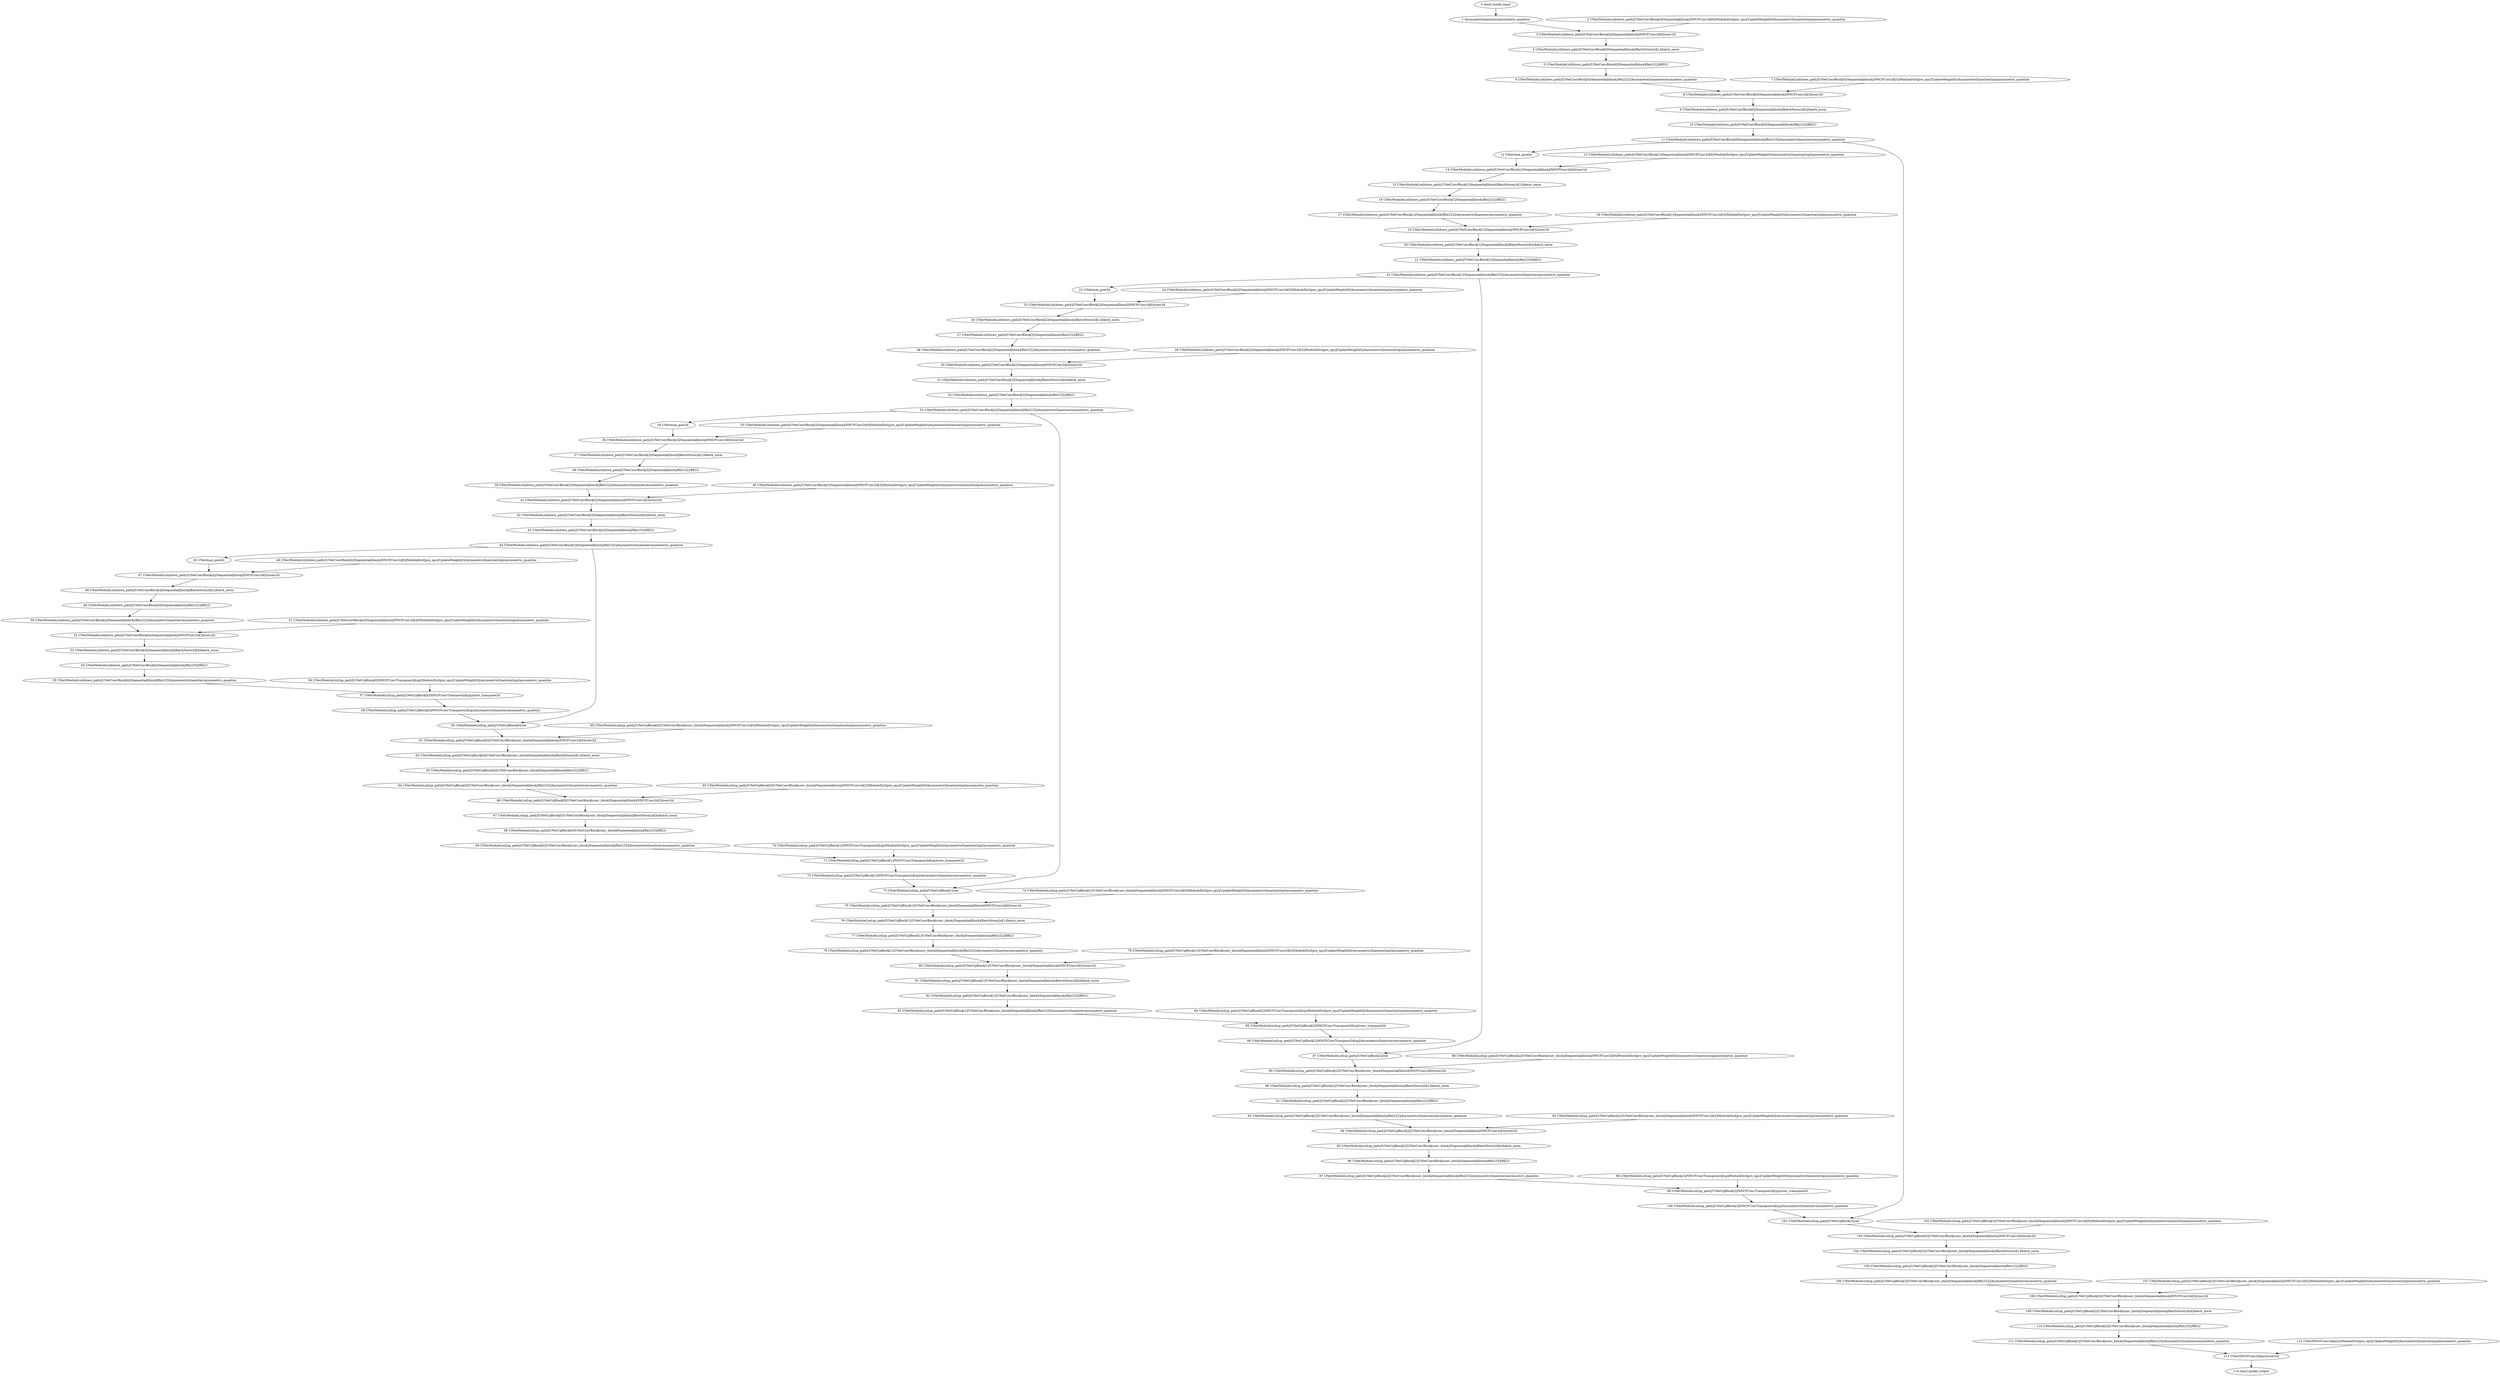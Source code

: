 strict digraph  {
"0 /nncf_model_input" [id=0, scope="", type=nncf_model_input];
"1 AsymmetricQuantizer/asymmetric_quantize" [id=1, scope=AsymmetricQuantizer, type=asymmetric_quantize];
"2 UNet/ModuleList[down_path]/UNetConvBlock[0]/Sequential[block]/NNCFConv2d[0]/ModuleDict[pre_ops]/UpdateWeight[0]/AsymmetricQuantizer[op]/asymmetric_quantize" [id=2, scope="UNet/ModuleList[down_path]/UNetConvBlock[0]/Sequential[block]/NNCFConv2d[0]/ModuleDict[pre_ops]/UpdateWeight[0]/AsymmetricQuantizer[op]", type=asymmetric_quantize];
"3 UNet/ModuleList[down_path]/UNetConvBlock[0]/Sequential[block]/NNCFConv2d[0]/conv2d" [id=3, scope="UNet/ModuleList[down_path]/UNetConvBlock[0]/Sequential[block]/NNCFConv2d[0]", type=conv2d];
"4 UNet/ModuleList[down_path]/UNetConvBlock[0]/Sequential[block]/BatchNorm2d[1]/batch_norm" [id=4, scope="UNet/ModuleList[down_path]/UNetConvBlock[0]/Sequential[block]/BatchNorm2d[1]", type=batch_norm];
"5 UNet/ModuleList[down_path]/UNetConvBlock[0]/Sequential[block]/ReLU[2]/RELU" [id=5, scope="UNet/ModuleList[down_path]/UNetConvBlock[0]/Sequential[block]/ReLU[2]", type=RELU];
"6 UNet/ModuleList[down_path]/UNetConvBlock[0]/Sequential[block]/ReLU[2]/AsymmetricQuantizer/asymmetric_quantize" [id=6, scope="UNet/ModuleList[down_path]/UNetConvBlock[0]/Sequential[block]/ReLU[2]/AsymmetricQuantizer", type=asymmetric_quantize];
"7 UNet/ModuleList[down_path]/UNetConvBlock[0]/Sequential[block]/NNCFConv2d[3]/ModuleDict[pre_ops]/UpdateWeight[0]/AsymmetricQuantizer[op]/asymmetric_quantize" [id=7, scope="UNet/ModuleList[down_path]/UNetConvBlock[0]/Sequential[block]/NNCFConv2d[3]/ModuleDict[pre_ops]/UpdateWeight[0]/AsymmetricQuantizer[op]", type=asymmetric_quantize];
"8 UNet/ModuleList[down_path]/UNetConvBlock[0]/Sequential[block]/NNCFConv2d[3]/conv2d" [id=8, scope="UNet/ModuleList[down_path]/UNetConvBlock[0]/Sequential[block]/NNCFConv2d[3]", type=conv2d];
"9 UNet/ModuleList[down_path]/UNetConvBlock[0]/Sequential[block]/BatchNorm2d[4]/batch_norm" [id=9, scope="UNet/ModuleList[down_path]/UNetConvBlock[0]/Sequential[block]/BatchNorm2d[4]", type=batch_norm];
"10 UNet/ModuleList[down_path]/UNetConvBlock[0]/Sequential[block]/ReLU[5]/RELU" [id=10, scope="UNet/ModuleList[down_path]/UNetConvBlock[0]/Sequential[block]/ReLU[5]", type=RELU];
"11 UNet/ModuleList[down_path]/UNetConvBlock[0]/Sequential[block]/ReLU[5]/AsymmetricQuantizer/asymmetric_quantize" [id=11, scope="UNet/ModuleList[down_path]/UNetConvBlock[0]/Sequential[block]/ReLU[5]/AsymmetricQuantizer", type=asymmetric_quantize];
"12 UNet/max_pool2d" [id=12, scope=UNet, type=max_pool2d];
"13 UNet/ModuleList[down_path]/UNetConvBlock[1]/Sequential[block]/NNCFConv2d[0]/ModuleDict[pre_ops]/UpdateWeight[0]/AsymmetricQuantizer[op]/asymmetric_quantize" [id=13, scope="UNet/ModuleList[down_path]/UNetConvBlock[1]/Sequential[block]/NNCFConv2d[0]/ModuleDict[pre_ops]/UpdateWeight[0]/AsymmetricQuantizer[op]", type=asymmetric_quantize];
"14 UNet/ModuleList[down_path]/UNetConvBlock[1]/Sequential[block]/NNCFConv2d[0]/conv2d" [id=14, scope="UNet/ModuleList[down_path]/UNetConvBlock[1]/Sequential[block]/NNCFConv2d[0]", type=conv2d];
"15 UNet/ModuleList[down_path]/UNetConvBlock[1]/Sequential[block]/BatchNorm2d[1]/batch_norm" [id=15, scope="UNet/ModuleList[down_path]/UNetConvBlock[1]/Sequential[block]/BatchNorm2d[1]", type=batch_norm];
"16 UNet/ModuleList[down_path]/UNetConvBlock[1]/Sequential[block]/ReLU[2]/RELU" [id=16, scope="UNet/ModuleList[down_path]/UNetConvBlock[1]/Sequential[block]/ReLU[2]", type=RELU];
"17 UNet/ModuleList[down_path]/UNetConvBlock[1]/Sequential[block]/ReLU[2]/AsymmetricQuantizer/asymmetric_quantize" [id=17, scope="UNet/ModuleList[down_path]/UNetConvBlock[1]/Sequential[block]/ReLU[2]/AsymmetricQuantizer", type=asymmetric_quantize];
"18 UNet/ModuleList[down_path]/UNetConvBlock[1]/Sequential[block]/NNCFConv2d[3]/ModuleDict[pre_ops]/UpdateWeight[0]/AsymmetricQuantizer[op]/asymmetric_quantize" [id=18, scope="UNet/ModuleList[down_path]/UNetConvBlock[1]/Sequential[block]/NNCFConv2d[3]/ModuleDict[pre_ops]/UpdateWeight[0]/AsymmetricQuantizer[op]", type=asymmetric_quantize];
"19 UNet/ModuleList[down_path]/UNetConvBlock[1]/Sequential[block]/NNCFConv2d[3]/conv2d" [id=19, scope="UNet/ModuleList[down_path]/UNetConvBlock[1]/Sequential[block]/NNCFConv2d[3]", type=conv2d];
"20 UNet/ModuleList[down_path]/UNetConvBlock[1]/Sequential[block]/BatchNorm2d[4]/batch_norm" [id=20, scope="UNet/ModuleList[down_path]/UNetConvBlock[1]/Sequential[block]/BatchNorm2d[4]", type=batch_norm];
"21 UNet/ModuleList[down_path]/UNetConvBlock[1]/Sequential[block]/ReLU[5]/RELU" [id=21, scope="UNet/ModuleList[down_path]/UNetConvBlock[1]/Sequential[block]/ReLU[5]", type=RELU];
"22 UNet/ModuleList[down_path]/UNetConvBlock[1]/Sequential[block]/ReLU[5]/AsymmetricQuantizer/asymmetric_quantize" [id=22, scope="UNet/ModuleList[down_path]/UNetConvBlock[1]/Sequential[block]/ReLU[5]/AsymmetricQuantizer", type=asymmetric_quantize];
"23 UNet/max_pool2d" [id=23, scope=UNet, type=max_pool2d];
"24 UNet/ModuleList[down_path]/UNetConvBlock[2]/Sequential[block]/NNCFConv2d[0]/ModuleDict[pre_ops]/UpdateWeight[0]/AsymmetricQuantizer[op]/asymmetric_quantize" [id=24, scope="UNet/ModuleList[down_path]/UNetConvBlock[2]/Sequential[block]/NNCFConv2d[0]/ModuleDict[pre_ops]/UpdateWeight[0]/AsymmetricQuantizer[op]", type=asymmetric_quantize];
"25 UNet/ModuleList[down_path]/UNetConvBlock[2]/Sequential[block]/NNCFConv2d[0]/conv2d" [id=25, scope="UNet/ModuleList[down_path]/UNetConvBlock[2]/Sequential[block]/NNCFConv2d[0]", type=conv2d];
"26 UNet/ModuleList[down_path]/UNetConvBlock[2]/Sequential[block]/BatchNorm2d[1]/batch_norm" [id=26, scope="UNet/ModuleList[down_path]/UNetConvBlock[2]/Sequential[block]/BatchNorm2d[1]", type=batch_norm];
"27 UNet/ModuleList[down_path]/UNetConvBlock[2]/Sequential[block]/ReLU[2]/RELU" [id=27, scope="UNet/ModuleList[down_path]/UNetConvBlock[2]/Sequential[block]/ReLU[2]", type=RELU];
"28 UNet/ModuleList[down_path]/UNetConvBlock[2]/Sequential[block]/ReLU[2]/AsymmetricQuantizer/asymmetric_quantize" [id=28, scope="UNet/ModuleList[down_path]/UNetConvBlock[2]/Sequential[block]/ReLU[2]/AsymmetricQuantizer", type=asymmetric_quantize];
"29 UNet/ModuleList[down_path]/UNetConvBlock[2]/Sequential[block]/NNCFConv2d[3]/ModuleDict[pre_ops]/UpdateWeight[0]/AsymmetricQuantizer[op]/asymmetric_quantize" [id=29, scope="UNet/ModuleList[down_path]/UNetConvBlock[2]/Sequential[block]/NNCFConv2d[3]/ModuleDict[pre_ops]/UpdateWeight[0]/AsymmetricQuantizer[op]", type=asymmetric_quantize];
"30 UNet/ModuleList[down_path]/UNetConvBlock[2]/Sequential[block]/NNCFConv2d[3]/conv2d" [id=30, scope="UNet/ModuleList[down_path]/UNetConvBlock[2]/Sequential[block]/NNCFConv2d[3]", type=conv2d];
"31 UNet/ModuleList[down_path]/UNetConvBlock[2]/Sequential[block]/BatchNorm2d[4]/batch_norm" [id=31, scope="UNet/ModuleList[down_path]/UNetConvBlock[2]/Sequential[block]/BatchNorm2d[4]", type=batch_norm];
"32 UNet/ModuleList[down_path]/UNetConvBlock[2]/Sequential[block]/ReLU[5]/RELU" [id=32, scope="UNet/ModuleList[down_path]/UNetConvBlock[2]/Sequential[block]/ReLU[5]", type=RELU];
"33 UNet/ModuleList[down_path]/UNetConvBlock[2]/Sequential[block]/ReLU[5]/AsymmetricQuantizer/asymmetric_quantize" [id=33, scope="UNet/ModuleList[down_path]/UNetConvBlock[2]/Sequential[block]/ReLU[5]/AsymmetricQuantizer", type=asymmetric_quantize];
"34 UNet/max_pool2d" [id=34, scope=UNet, type=max_pool2d];
"35 UNet/ModuleList[down_path]/UNetConvBlock[3]/Sequential[block]/NNCFConv2d[0]/ModuleDict[pre_ops]/UpdateWeight[0]/AsymmetricQuantizer[op]/asymmetric_quantize" [id=35, scope="UNet/ModuleList[down_path]/UNetConvBlock[3]/Sequential[block]/NNCFConv2d[0]/ModuleDict[pre_ops]/UpdateWeight[0]/AsymmetricQuantizer[op]", type=asymmetric_quantize];
"36 UNet/ModuleList[down_path]/UNetConvBlock[3]/Sequential[block]/NNCFConv2d[0]/conv2d" [id=36, scope="UNet/ModuleList[down_path]/UNetConvBlock[3]/Sequential[block]/NNCFConv2d[0]", type=conv2d];
"37 UNet/ModuleList[down_path]/UNetConvBlock[3]/Sequential[block]/BatchNorm2d[1]/batch_norm" [id=37, scope="UNet/ModuleList[down_path]/UNetConvBlock[3]/Sequential[block]/BatchNorm2d[1]", type=batch_norm];
"38 UNet/ModuleList[down_path]/UNetConvBlock[3]/Sequential[block]/ReLU[2]/RELU" [id=38, scope="UNet/ModuleList[down_path]/UNetConvBlock[3]/Sequential[block]/ReLU[2]", type=RELU];
"39 UNet/ModuleList[down_path]/UNetConvBlock[3]/Sequential[block]/ReLU[2]/AsymmetricQuantizer/asymmetric_quantize" [id=39, scope="UNet/ModuleList[down_path]/UNetConvBlock[3]/Sequential[block]/ReLU[2]/AsymmetricQuantizer", type=asymmetric_quantize];
"40 UNet/ModuleList[down_path]/UNetConvBlock[3]/Sequential[block]/NNCFConv2d[3]/ModuleDict[pre_ops]/UpdateWeight[0]/AsymmetricQuantizer[op]/asymmetric_quantize" [id=40, scope="UNet/ModuleList[down_path]/UNetConvBlock[3]/Sequential[block]/NNCFConv2d[3]/ModuleDict[pre_ops]/UpdateWeight[0]/AsymmetricQuantizer[op]", type=asymmetric_quantize];
"41 UNet/ModuleList[down_path]/UNetConvBlock[3]/Sequential[block]/NNCFConv2d[3]/conv2d" [id=41, scope="UNet/ModuleList[down_path]/UNetConvBlock[3]/Sequential[block]/NNCFConv2d[3]", type=conv2d];
"42 UNet/ModuleList[down_path]/UNetConvBlock[3]/Sequential[block]/BatchNorm2d[4]/batch_norm" [id=42, scope="UNet/ModuleList[down_path]/UNetConvBlock[3]/Sequential[block]/BatchNorm2d[4]", type=batch_norm];
"43 UNet/ModuleList[down_path]/UNetConvBlock[3]/Sequential[block]/ReLU[5]/RELU" [id=43, scope="UNet/ModuleList[down_path]/UNetConvBlock[3]/Sequential[block]/ReLU[5]", type=RELU];
"44 UNet/ModuleList[down_path]/UNetConvBlock[3]/Sequential[block]/ReLU[5]/AsymmetricQuantizer/asymmetric_quantize" [id=44, scope="UNet/ModuleList[down_path]/UNetConvBlock[3]/Sequential[block]/ReLU[5]/AsymmetricQuantizer", type=asymmetric_quantize];
"45 UNet/max_pool2d" [id=45, scope=UNet, type=max_pool2d];
"46 UNet/ModuleList[down_path]/UNetConvBlock[4]/Sequential[block]/NNCFConv2d[0]/ModuleDict[pre_ops]/UpdateWeight[0]/AsymmetricQuantizer[op]/asymmetric_quantize" [id=46, scope="UNet/ModuleList[down_path]/UNetConvBlock[4]/Sequential[block]/NNCFConv2d[0]/ModuleDict[pre_ops]/UpdateWeight[0]/AsymmetricQuantizer[op]", type=asymmetric_quantize];
"47 UNet/ModuleList[down_path]/UNetConvBlock[4]/Sequential[block]/NNCFConv2d[0]/conv2d" [id=47, scope="UNet/ModuleList[down_path]/UNetConvBlock[4]/Sequential[block]/NNCFConv2d[0]", type=conv2d];
"48 UNet/ModuleList[down_path]/UNetConvBlock[4]/Sequential[block]/BatchNorm2d[1]/batch_norm" [id=48, scope="UNet/ModuleList[down_path]/UNetConvBlock[4]/Sequential[block]/BatchNorm2d[1]", type=batch_norm];
"49 UNet/ModuleList[down_path]/UNetConvBlock[4]/Sequential[block]/ReLU[2]/RELU" [id=49, scope="UNet/ModuleList[down_path]/UNetConvBlock[4]/Sequential[block]/ReLU[2]", type=RELU];
"50 UNet/ModuleList[down_path]/UNetConvBlock[4]/Sequential[block]/ReLU[2]/AsymmetricQuantizer/asymmetric_quantize" [id=50, scope="UNet/ModuleList[down_path]/UNetConvBlock[4]/Sequential[block]/ReLU[2]/AsymmetricQuantizer", type=asymmetric_quantize];
"51 UNet/ModuleList[down_path]/UNetConvBlock[4]/Sequential[block]/NNCFConv2d[3]/ModuleDict[pre_ops]/UpdateWeight[0]/AsymmetricQuantizer[op]/asymmetric_quantize" [id=51, scope="UNet/ModuleList[down_path]/UNetConvBlock[4]/Sequential[block]/NNCFConv2d[3]/ModuleDict[pre_ops]/UpdateWeight[0]/AsymmetricQuantizer[op]", type=asymmetric_quantize];
"52 UNet/ModuleList[down_path]/UNetConvBlock[4]/Sequential[block]/NNCFConv2d[3]/conv2d" [id=52, scope="UNet/ModuleList[down_path]/UNetConvBlock[4]/Sequential[block]/NNCFConv2d[3]", type=conv2d];
"53 UNet/ModuleList[down_path]/UNetConvBlock[4]/Sequential[block]/BatchNorm2d[4]/batch_norm" [id=53, scope="UNet/ModuleList[down_path]/UNetConvBlock[4]/Sequential[block]/BatchNorm2d[4]", type=batch_norm];
"54 UNet/ModuleList[down_path]/UNetConvBlock[4]/Sequential[block]/ReLU[5]/RELU" [id=54, scope="UNet/ModuleList[down_path]/UNetConvBlock[4]/Sequential[block]/ReLU[5]", type=RELU];
"55 UNet/ModuleList[down_path]/UNetConvBlock[4]/Sequential[block]/ReLU[5]/AsymmetricQuantizer/asymmetric_quantize" [id=55, scope="UNet/ModuleList[down_path]/UNetConvBlock[4]/Sequential[block]/ReLU[5]/AsymmetricQuantizer", type=asymmetric_quantize];
"56 UNet/ModuleList[up_path]/UNetUpBlock[0]/NNCFConvTranspose2d[up]/ModuleDict[pre_ops]/UpdateWeight[0]/AsymmetricQuantizer[op]/asymmetric_quantize" [id=56, scope="UNet/ModuleList[up_path]/UNetUpBlock[0]/NNCFConvTranspose2d[up]/ModuleDict[pre_ops]/UpdateWeight[0]/AsymmetricQuantizer[op]", type=asymmetric_quantize];
"57 UNet/ModuleList[up_path]/UNetUpBlock[0]/NNCFConvTranspose2d[up]/conv_transpose2d" [id=57, scope="UNet/ModuleList[up_path]/UNetUpBlock[0]/NNCFConvTranspose2d[up]", type=conv_transpose2d];
"58 UNet/ModuleList[up_path]/UNetUpBlock[0]/NNCFConvTranspose2d[up]/AsymmetricQuantizer/asymmetric_quantize" [id=58, scope="UNet/ModuleList[up_path]/UNetUpBlock[0]/NNCFConvTranspose2d[up]/AsymmetricQuantizer", type=asymmetric_quantize];
"59 UNet/ModuleList[up_path]/UNetUpBlock[0]/cat" [id=59, scope="UNet/ModuleList[up_path]/UNetUpBlock[0]", type=cat];
"60 UNet/ModuleList[up_path]/UNetUpBlock[0]/UNetConvBlock[conv_block]/Sequential[block]/NNCFConv2d[0]/ModuleDict[pre_ops]/UpdateWeight[0]/AsymmetricQuantizer[op]/asymmetric_quantize" [id=60, scope="UNet/ModuleList[up_path]/UNetUpBlock[0]/UNetConvBlock[conv_block]/Sequential[block]/NNCFConv2d[0]/ModuleDict[pre_ops]/UpdateWeight[0]/AsymmetricQuantizer[op]", type=asymmetric_quantize];
"61 UNet/ModuleList[up_path]/UNetUpBlock[0]/UNetConvBlock[conv_block]/Sequential[block]/NNCFConv2d[0]/conv2d" [id=61, scope="UNet/ModuleList[up_path]/UNetUpBlock[0]/UNetConvBlock[conv_block]/Sequential[block]/NNCFConv2d[0]", type=conv2d];
"62 UNet/ModuleList[up_path]/UNetUpBlock[0]/UNetConvBlock[conv_block]/Sequential[block]/BatchNorm2d[1]/batch_norm" [id=62, scope="UNet/ModuleList[up_path]/UNetUpBlock[0]/UNetConvBlock[conv_block]/Sequential[block]/BatchNorm2d[1]", type=batch_norm];
"63 UNet/ModuleList[up_path]/UNetUpBlock[0]/UNetConvBlock[conv_block]/Sequential[block]/ReLU[2]/RELU" [id=63, scope="UNet/ModuleList[up_path]/UNetUpBlock[0]/UNetConvBlock[conv_block]/Sequential[block]/ReLU[2]", type=RELU];
"64 UNet/ModuleList[up_path]/UNetUpBlock[0]/UNetConvBlock[conv_block]/Sequential[block]/ReLU[2]/AsymmetricQuantizer/asymmetric_quantize" [id=64, scope="UNet/ModuleList[up_path]/UNetUpBlock[0]/UNetConvBlock[conv_block]/Sequential[block]/ReLU[2]/AsymmetricQuantizer", type=asymmetric_quantize];
"65 UNet/ModuleList[up_path]/UNetUpBlock[0]/UNetConvBlock[conv_block]/Sequential[block]/NNCFConv2d[3]/ModuleDict[pre_ops]/UpdateWeight[0]/AsymmetricQuantizer[op]/asymmetric_quantize" [id=65, scope="UNet/ModuleList[up_path]/UNetUpBlock[0]/UNetConvBlock[conv_block]/Sequential[block]/NNCFConv2d[3]/ModuleDict[pre_ops]/UpdateWeight[0]/AsymmetricQuantizer[op]", type=asymmetric_quantize];
"66 UNet/ModuleList[up_path]/UNetUpBlock[0]/UNetConvBlock[conv_block]/Sequential[block]/NNCFConv2d[3]/conv2d" [id=66, scope="UNet/ModuleList[up_path]/UNetUpBlock[0]/UNetConvBlock[conv_block]/Sequential[block]/NNCFConv2d[3]", type=conv2d];
"67 UNet/ModuleList[up_path]/UNetUpBlock[0]/UNetConvBlock[conv_block]/Sequential[block]/BatchNorm2d[4]/batch_norm" [id=67, scope="UNet/ModuleList[up_path]/UNetUpBlock[0]/UNetConvBlock[conv_block]/Sequential[block]/BatchNorm2d[4]", type=batch_norm];
"68 UNet/ModuleList[up_path]/UNetUpBlock[0]/UNetConvBlock[conv_block]/Sequential[block]/ReLU[5]/RELU" [id=68, scope="UNet/ModuleList[up_path]/UNetUpBlock[0]/UNetConvBlock[conv_block]/Sequential[block]/ReLU[5]", type=RELU];
"69 UNet/ModuleList[up_path]/UNetUpBlock[0]/UNetConvBlock[conv_block]/Sequential[block]/ReLU[5]/AsymmetricQuantizer/asymmetric_quantize" [id=69, scope="UNet/ModuleList[up_path]/UNetUpBlock[0]/UNetConvBlock[conv_block]/Sequential[block]/ReLU[5]/AsymmetricQuantizer", type=asymmetric_quantize];
"70 UNet/ModuleList[up_path]/UNetUpBlock[1]/NNCFConvTranspose2d[up]/ModuleDict[pre_ops]/UpdateWeight[0]/AsymmetricQuantizer[op]/asymmetric_quantize" [id=70, scope="UNet/ModuleList[up_path]/UNetUpBlock[1]/NNCFConvTranspose2d[up]/ModuleDict[pre_ops]/UpdateWeight[0]/AsymmetricQuantizer[op]", type=asymmetric_quantize];
"71 UNet/ModuleList[up_path]/UNetUpBlock[1]/NNCFConvTranspose2d[up]/conv_transpose2d" [id=71, scope="UNet/ModuleList[up_path]/UNetUpBlock[1]/NNCFConvTranspose2d[up]", type=conv_transpose2d];
"72 UNet/ModuleList[up_path]/UNetUpBlock[1]/NNCFConvTranspose2d[up]/AsymmetricQuantizer/asymmetric_quantize" [id=72, scope="UNet/ModuleList[up_path]/UNetUpBlock[1]/NNCFConvTranspose2d[up]/AsymmetricQuantizer", type=asymmetric_quantize];
"73 UNet/ModuleList[up_path]/UNetUpBlock[1]/cat" [id=73, scope="UNet/ModuleList[up_path]/UNetUpBlock[1]", type=cat];
"74 UNet/ModuleList[up_path]/UNetUpBlock[1]/UNetConvBlock[conv_block]/Sequential[block]/NNCFConv2d[0]/ModuleDict[pre_ops]/UpdateWeight[0]/AsymmetricQuantizer[op]/asymmetric_quantize" [id=74, scope="UNet/ModuleList[up_path]/UNetUpBlock[1]/UNetConvBlock[conv_block]/Sequential[block]/NNCFConv2d[0]/ModuleDict[pre_ops]/UpdateWeight[0]/AsymmetricQuantizer[op]", type=asymmetric_quantize];
"75 UNet/ModuleList[up_path]/UNetUpBlock[1]/UNetConvBlock[conv_block]/Sequential[block]/NNCFConv2d[0]/conv2d" [id=75, scope="UNet/ModuleList[up_path]/UNetUpBlock[1]/UNetConvBlock[conv_block]/Sequential[block]/NNCFConv2d[0]", type=conv2d];
"76 UNet/ModuleList[up_path]/UNetUpBlock[1]/UNetConvBlock[conv_block]/Sequential[block]/BatchNorm2d[1]/batch_norm" [id=76, scope="UNet/ModuleList[up_path]/UNetUpBlock[1]/UNetConvBlock[conv_block]/Sequential[block]/BatchNorm2d[1]", type=batch_norm];
"77 UNet/ModuleList[up_path]/UNetUpBlock[1]/UNetConvBlock[conv_block]/Sequential[block]/ReLU[2]/RELU" [id=77, scope="UNet/ModuleList[up_path]/UNetUpBlock[1]/UNetConvBlock[conv_block]/Sequential[block]/ReLU[2]", type=RELU];
"78 UNet/ModuleList[up_path]/UNetUpBlock[1]/UNetConvBlock[conv_block]/Sequential[block]/ReLU[2]/AsymmetricQuantizer/asymmetric_quantize" [id=78, scope="UNet/ModuleList[up_path]/UNetUpBlock[1]/UNetConvBlock[conv_block]/Sequential[block]/ReLU[2]/AsymmetricQuantizer", type=asymmetric_quantize];
"79 UNet/ModuleList[up_path]/UNetUpBlock[1]/UNetConvBlock[conv_block]/Sequential[block]/NNCFConv2d[3]/ModuleDict[pre_ops]/UpdateWeight[0]/AsymmetricQuantizer[op]/asymmetric_quantize" [id=79, scope="UNet/ModuleList[up_path]/UNetUpBlock[1]/UNetConvBlock[conv_block]/Sequential[block]/NNCFConv2d[3]/ModuleDict[pre_ops]/UpdateWeight[0]/AsymmetricQuantizer[op]", type=asymmetric_quantize];
"80 UNet/ModuleList[up_path]/UNetUpBlock[1]/UNetConvBlock[conv_block]/Sequential[block]/NNCFConv2d[3]/conv2d" [id=80, scope="UNet/ModuleList[up_path]/UNetUpBlock[1]/UNetConvBlock[conv_block]/Sequential[block]/NNCFConv2d[3]", type=conv2d];
"81 UNet/ModuleList[up_path]/UNetUpBlock[1]/UNetConvBlock[conv_block]/Sequential[block]/BatchNorm2d[4]/batch_norm" [id=81, scope="UNet/ModuleList[up_path]/UNetUpBlock[1]/UNetConvBlock[conv_block]/Sequential[block]/BatchNorm2d[4]", type=batch_norm];
"82 UNet/ModuleList[up_path]/UNetUpBlock[1]/UNetConvBlock[conv_block]/Sequential[block]/ReLU[5]/RELU" [id=82, scope="UNet/ModuleList[up_path]/UNetUpBlock[1]/UNetConvBlock[conv_block]/Sequential[block]/ReLU[5]", type=RELU];
"83 UNet/ModuleList[up_path]/UNetUpBlock[1]/UNetConvBlock[conv_block]/Sequential[block]/ReLU[5]/AsymmetricQuantizer/asymmetric_quantize" [id=83, scope="UNet/ModuleList[up_path]/UNetUpBlock[1]/UNetConvBlock[conv_block]/Sequential[block]/ReLU[5]/AsymmetricQuantizer", type=asymmetric_quantize];
"84 UNet/ModuleList[up_path]/UNetUpBlock[2]/NNCFConvTranspose2d[up]/ModuleDict[pre_ops]/UpdateWeight[0]/AsymmetricQuantizer[op]/asymmetric_quantize" [id=84, scope="UNet/ModuleList[up_path]/UNetUpBlock[2]/NNCFConvTranspose2d[up]/ModuleDict[pre_ops]/UpdateWeight[0]/AsymmetricQuantizer[op]", type=asymmetric_quantize];
"85 UNet/ModuleList[up_path]/UNetUpBlock[2]/NNCFConvTranspose2d[up]/conv_transpose2d" [id=85, scope="UNet/ModuleList[up_path]/UNetUpBlock[2]/NNCFConvTranspose2d[up]", type=conv_transpose2d];
"86 UNet/ModuleList[up_path]/UNetUpBlock[2]/NNCFConvTranspose2d[up]/AsymmetricQuantizer/asymmetric_quantize" [id=86, scope="UNet/ModuleList[up_path]/UNetUpBlock[2]/NNCFConvTranspose2d[up]/AsymmetricQuantizer", type=asymmetric_quantize];
"87 UNet/ModuleList[up_path]/UNetUpBlock[2]/cat" [id=87, scope="UNet/ModuleList[up_path]/UNetUpBlock[2]", type=cat];
"88 UNet/ModuleList[up_path]/UNetUpBlock[2]/UNetConvBlock[conv_block]/Sequential[block]/NNCFConv2d[0]/ModuleDict[pre_ops]/UpdateWeight[0]/AsymmetricQuantizer[op]/asymmetric_quantize" [id=88, scope="UNet/ModuleList[up_path]/UNetUpBlock[2]/UNetConvBlock[conv_block]/Sequential[block]/NNCFConv2d[0]/ModuleDict[pre_ops]/UpdateWeight[0]/AsymmetricQuantizer[op]", type=asymmetric_quantize];
"89 UNet/ModuleList[up_path]/UNetUpBlock[2]/UNetConvBlock[conv_block]/Sequential[block]/NNCFConv2d[0]/conv2d" [id=89, scope="UNet/ModuleList[up_path]/UNetUpBlock[2]/UNetConvBlock[conv_block]/Sequential[block]/NNCFConv2d[0]", type=conv2d];
"90 UNet/ModuleList[up_path]/UNetUpBlock[2]/UNetConvBlock[conv_block]/Sequential[block]/BatchNorm2d[1]/batch_norm" [id=90, scope="UNet/ModuleList[up_path]/UNetUpBlock[2]/UNetConvBlock[conv_block]/Sequential[block]/BatchNorm2d[1]", type=batch_norm];
"91 UNet/ModuleList[up_path]/UNetUpBlock[2]/UNetConvBlock[conv_block]/Sequential[block]/ReLU[2]/RELU" [id=91, scope="UNet/ModuleList[up_path]/UNetUpBlock[2]/UNetConvBlock[conv_block]/Sequential[block]/ReLU[2]", type=RELU];
"92 UNet/ModuleList[up_path]/UNetUpBlock[2]/UNetConvBlock[conv_block]/Sequential[block]/ReLU[2]/AsymmetricQuantizer/asymmetric_quantize" [id=92, scope="UNet/ModuleList[up_path]/UNetUpBlock[2]/UNetConvBlock[conv_block]/Sequential[block]/ReLU[2]/AsymmetricQuantizer", type=asymmetric_quantize];
"93 UNet/ModuleList[up_path]/UNetUpBlock[2]/UNetConvBlock[conv_block]/Sequential[block]/NNCFConv2d[3]/ModuleDict[pre_ops]/UpdateWeight[0]/AsymmetricQuantizer[op]/asymmetric_quantize" [id=93, scope="UNet/ModuleList[up_path]/UNetUpBlock[2]/UNetConvBlock[conv_block]/Sequential[block]/NNCFConv2d[3]/ModuleDict[pre_ops]/UpdateWeight[0]/AsymmetricQuantizer[op]", type=asymmetric_quantize];
"94 UNet/ModuleList[up_path]/UNetUpBlock[2]/UNetConvBlock[conv_block]/Sequential[block]/NNCFConv2d[3]/conv2d" [id=94, scope="UNet/ModuleList[up_path]/UNetUpBlock[2]/UNetConvBlock[conv_block]/Sequential[block]/NNCFConv2d[3]", type=conv2d];
"95 UNet/ModuleList[up_path]/UNetUpBlock[2]/UNetConvBlock[conv_block]/Sequential[block]/BatchNorm2d[4]/batch_norm" [id=95, scope="UNet/ModuleList[up_path]/UNetUpBlock[2]/UNetConvBlock[conv_block]/Sequential[block]/BatchNorm2d[4]", type=batch_norm];
"96 UNet/ModuleList[up_path]/UNetUpBlock[2]/UNetConvBlock[conv_block]/Sequential[block]/ReLU[5]/RELU" [id=96, scope="UNet/ModuleList[up_path]/UNetUpBlock[2]/UNetConvBlock[conv_block]/Sequential[block]/ReLU[5]", type=RELU];
"97 UNet/ModuleList[up_path]/UNetUpBlock[2]/UNetConvBlock[conv_block]/Sequential[block]/ReLU[5]/AsymmetricQuantizer/asymmetric_quantize" [id=97, scope="UNet/ModuleList[up_path]/UNetUpBlock[2]/UNetConvBlock[conv_block]/Sequential[block]/ReLU[5]/AsymmetricQuantizer", type=asymmetric_quantize];
"98 UNet/ModuleList[up_path]/UNetUpBlock[3]/NNCFConvTranspose2d[up]/ModuleDict[pre_ops]/UpdateWeight[0]/AsymmetricQuantizer[op]/asymmetric_quantize" [id=98, scope="UNet/ModuleList[up_path]/UNetUpBlock[3]/NNCFConvTranspose2d[up]/ModuleDict[pre_ops]/UpdateWeight[0]/AsymmetricQuantizer[op]", type=asymmetric_quantize];
"99 UNet/ModuleList[up_path]/UNetUpBlock[3]/NNCFConvTranspose2d[up]/conv_transpose2d" [id=99, scope="UNet/ModuleList[up_path]/UNetUpBlock[3]/NNCFConvTranspose2d[up]", type=conv_transpose2d];
"100 UNet/ModuleList[up_path]/UNetUpBlock[3]/NNCFConvTranspose2d[up]/AsymmetricQuantizer/asymmetric_quantize" [id=100, scope="UNet/ModuleList[up_path]/UNetUpBlock[3]/NNCFConvTranspose2d[up]/AsymmetricQuantizer", type=asymmetric_quantize];
"101 UNet/ModuleList[up_path]/UNetUpBlock[3]/cat" [id=101, scope="UNet/ModuleList[up_path]/UNetUpBlock[3]", type=cat];
"102 UNet/ModuleList[up_path]/UNetUpBlock[3]/UNetConvBlock[conv_block]/Sequential[block]/NNCFConv2d[0]/ModuleDict[pre_ops]/UpdateWeight[0]/AsymmetricQuantizer[op]/asymmetric_quantize" [id=102, scope="UNet/ModuleList[up_path]/UNetUpBlock[3]/UNetConvBlock[conv_block]/Sequential[block]/NNCFConv2d[0]/ModuleDict[pre_ops]/UpdateWeight[0]/AsymmetricQuantizer[op]", type=asymmetric_quantize];
"103 UNet/ModuleList[up_path]/UNetUpBlock[3]/UNetConvBlock[conv_block]/Sequential[block]/NNCFConv2d[0]/conv2d" [id=103, scope="UNet/ModuleList[up_path]/UNetUpBlock[3]/UNetConvBlock[conv_block]/Sequential[block]/NNCFConv2d[0]", type=conv2d];
"104 UNet/ModuleList[up_path]/UNetUpBlock[3]/UNetConvBlock[conv_block]/Sequential[block]/BatchNorm2d[1]/batch_norm" [id=104, scope="UNet/ModuleList[up_path]/UNetUpBlock[3]/UNetConvBlock[conv_block]/Sequential[block]/BatchNorm2d[1]", type=batch_norm];
"105 UNet/ModuleList[up_path]/UNetUpBlock[3]/UNetConvBlock[conv_block]/Sequential[block]/ReLU[2]/RELU" [id=105, scope="UNet/ModuleList[up_path]/UNetUpBlock[3]/UNetConvBlock[conv_block]/Sequential[block]/ReLU[2]", type=RELU];
"106 UNet/ModuleList[up_path]/UNetUpBlock[3]/UNetConvBlock[conv_block]/Sequential[block]/ReLU[2]/AsymmetricQuantizer/asymmetric_quantize" [id=106, scope="UNet/ModuleList[up_path]/UNetUpBlock[3]/UNetConvBlock[conv_block]/Sequential[block]/ReLU[2]/AsymmetricQuantizer", type=asymmetric_quantize];
"107 UNet/ModuleList[up_path]/UNetUpBlock[3]/UNetConvBlock[conv_block]/Sequential[block]/NNCFConv2d[3]/ModuleDict[pre_ops]/UpdateWeight[0]/AsymmetricQuantizer[op]/asymmetric_quantize" [id=107, scope="UNet/ModuleList[up_path]/UNetUpBlock[3]/UNetConvBlock[conv_block]/Sequential[block]/NNCFConv2d[3]/ModuleDict[pre_ops]/UpdateWeight[0]/AsymmetricQuantizer[op]", type=asymmetric_quantize];
"108 UNet/ModuleList[up_path]/UNetUpBlock[3]/UNetConvBlock[conv_block]/Sequential[block]/NNCFConv2d[3]/conv2d" [id=108, scope="UNet/ModuleList[up_path]/UNetUpBlock[3]/UNetConvBlock[conv_block]/Sequential[block]/NNCFConv2d[3]", type=conv2d];
"109 UNet/ModuleList[up_path]/UNetUpBlock[3]/UNetConvBlock[conv_block]/Sequential[block]/BatchNorm2d[4]/batch_norm" [id=109, scope="UNet/ModuleList[up_path]/UNetUpBlock[3]/UNetConvBlock[conv_block]/Sequential[block]/BatchNorm2d[4]", type=batch_norm];
"110 UNet/ModuleList[up_path]/UNetUpBlock[3]/UNetConvBlock[conv_block]/Sequential[block]/ReLU[5]/RELU" [id=110, scope="UNet/ModuleList[up_path]/UNetUpBlock[3]/UNetConvBlock[conv_block]/Sequential[block]/ReLU[5]", type=RELU];
"111 UNet/ModuleList[up_path]/UNetUpBlock[3]/UNetConvBlock[conv_block]/Sequential[block]/ReLU[5]/AsymmetricQuantizer/asymmetric_quantize" [id=111, scope="UNet/ModuleList[up_path]/UNetUpBlock[3]/UNetConvBlock[conv_block]/Sequential[block]/ReLU[5]/AsymmetricQuantizer", type=asymmetric_quantize];
"112 UNet/NNCFConv2d[last]/ModuleDict[pre_ops]/UpdateWeight[0]/AsymmetricQuantizer[op]/asymmetric_quantize" [id=112, scope="UNet/NNCFConv2d[last]/ModuleDict[pre_ops]/UpdateWeight[0]/AsymmetricQuantizer[op]", type=asymmetric_quantize];
"113 UNet/NNCFConv2d[last]/conv2d" [id=113, scope="UNet/NNCFConv2d[last]", type=conv2d];
"114 /nncf_model_output" [id=114, scope="", type=nncf_model_output];
"0 /nncf_model_input" -> "1 AsymmetricQuantizer/asymmetric_quantize";
"1 AsymmetricQuantizer/asymmetric_quantize" -> "3 UNet/ModuleList[down_path]/UNetConvBlock[0]/Sequential[block]/NNCFConv2d[0]/conv2d";
"2 UNet/ModuleList[down_path]/UNetConvBlock[0]/Sequential[block]/NNCFConv2d[0]/ModuleDict[pre_ops]/UpdateWeight[0]/AsymmetricQuantizer[op]/asymmetric_quantize" -> "3 UNet/ModuleList[down_path]/UNetConvBlock[0]/Sequential[block]/NNCFConv2d[0]/conv2d";
"3 UNet/ModuleList[down_path]/UNetConvBlock[0]/Sequential[block]/NNCFConv2d[0]/conv2d" -> "4 UNet/ModuleList[down_path]/UNetConvBlock[0]/Sequential[block]/BatchNorm2d[1]/batch_norm";
"4 UNet/ModuleList[down_path]/UNetConvBlock[0]/Sequential[block]/BatchNorm2d[1]/batch_norm" -> "5 UNet/ModuleList[down_path]/UNetConvBlock[0]/Sequential[block]/ReLU[2]/RELU";
"5 UNet/ModuleList[down_path]/UNetConvBlock[0]/Sequential[block]/ReLU[2]/RELU" -> "6 UNet/ModuleList[down_path]/UNetConvBlock[0]/Sequential[block]/ReLU[2]/AsymmetricQuantizer/asymmetric_quantize";
"6 UNet/ModuleList[down_path]/UNetConvBlock[0]/Sequential[block]/ReLU[2]/AsymmetricQuantizer/asymmetric_quantize" -> "8 UNet/ModuleList[down_path]/UNetConvBlock[0]/Sequential[block]/NNCFConv2d[3]/conv2d";
"7 UNet/ModuleList[down_path]/UNetConvBlock[0]/Sequential[block]/NNCFConv2d[3]/ModuleDict[pre_ops]/UpdateWeight[0]/AsymmetricQuantizer[op]/asymmetric_quantize" -> "8 UNet/ModuleList[down_path]/UNetConvBlock[0]/Sequential[block]/NNCFConv2d[3]/conv2d";
"8 UNet/ModuleList[down_path]/UNetConvBlock[0]/Sequential[block]/NNCFConv2d[3]/conv2d" -> "9 UNet/ModuleList[down_path]/UNetConvBlock[0]/Sequential[block]/BatchNorm2d[4]/batch_norm";
"9 UNet/ModuleList[down_path]/UNetConvBlock[0]/Sequential[block]/BatchNorm2d[4]/batch_norm" -> "10 UNet/ModuleList[down_path]/UNetConvBlock[0]/Sequential[block]/ReLU[5]/RELU";
"10 UNet/ModuleList[down_path]/UNetConvBlock[0]/Sequential[block]/ReLU[5]/RELU" -> "11 UNet/ModuleList[down_path]/UNetConvBlock[0]/Sequential[block]/ReLU[5]/AsymmetricQuantizer/asymmetric_quantize";
"11 UNet/ModuleList[down_path]/UNetConvBlock[0]/Sequential[block]/ReLU[5]/AsymmetricQuantizer/asymmetric_quantize" -> "12 UNet/max_pool2d";
"12 UNet/max_pool2d" -> "14 UNet/ModuleList[down_path]/UNetConvBlock[1]/Sequential[block]/NNCFConv2d[0]/conv2d";
"13 UNet/ModuleList[down_path]/UNetConvBlock[1]/Sequential[block]/NNCFConv2d[0]/ModuleDict[pre_ops]/UpdateWeight[0]/AsymmetricQuantizer[op]/asymmetric_quantize" -> "14 UNet/ModuleList[down_path]/UNetConvBlock[1]/Sequential[block]/NNCFConv2d[0]/conv2d";
"14 UNet/ModuleList[down_path]/UNetConvBlock[1]/Sequential[block]/NNCFConv2d[0]/conv2d" -> "15 UNet/ModuleList[down_path]/UNetConvBlock[1]/Sequential[block]/BatchNorm2d[1]/batch_norm";
"15 UNet/ModuleList[down_path]/UNetConvBlock[1]/Sequential[block]/BatchNorm2d[1]/batch_norm" -> "16 UNet/ModuleList[down_path]/UNetConvBlock[1]/Sequential[block]/ReLU[2]/RELU";
"16 UNet/ModuleList[down_path]/UNetConvBlock[1]/Sequential[block]/ReLU[2]/RELU" -> "17 UNet/ModuleList[down_path]/UNetConvBlock[1]/Sequential[block]/ReLU[2]/AsymmetricQuantizer/asymmetric_quantize";
"17 UNet/ModuleList[down_path]/UNetConvBlock[1]/Sequential[block]/ReLU[2]/AsymmetricQuantizer/asymmetric_quantize" -> "19 UNet/ModuleList[down_path]/UNetConvBlock[1]/Sequential[block]/NNCFConv2d[3]/conv2d";
"18 UNet/ModuleList[down_path]/UNetConvBlock[1]/Sequential[block]/NNCFConv2d[3]/ModuleDict[pre_ops]/UpdateWeight[0]/AsymmetricQuantizer[op]/asymmetric_quantize" -> "19 UNet/ModuleList[down_path]/UNetConvBlock[1]/Sequential[block]/NNCFConv2d[3]/conv2d";
"19 UNet/ModuleList[down_path]/UNetConvBlock[1]/Sequential[block]/NNCFConv2d[3]/conv2d" -> "20 UNet/ModuleList[down_path]/UNetConvBlock[1]/Sequential[block]/BatchNorm2d[4]/batch_norm";
"20 UNet/ModuleList[down_path]/UNetConvBlock[1]/Sequential[block]/BatchNorm2d[4]/batch_norm" -> "21 UNet/ModuleList[down_path]/UNetConvBlock[1]/Sequential[block]/ReLU[5]/RELU";
"21 UNet/ModuleList[down_path]/UNetConvBlock[1]/Sequential[block]/ReLU[5]/RELU" -> "22 UNet/ModuleList[down_path]/UNetConvBlock[1]/Sequential[block]/ReLU[5]/AsymmetricQuantizer/asymmetric_quantize";
"22 UNet/ModuleList[down_path]/UNetConvBlock[1]/Sequential[block]/ReLU[5]/AsymmetricQuantizer/asymmetric_quantize" -> "23 UNet/max_pool2d";
"22 UNet/ModuleList[down_path]/UNetConvBlock[1]/Sequential[block]/ReLU[5]/AsymmetricQuantizer/asymmetric_quantize" -> "87 UNet/ModuleList[up_path]/UNetUpBlock[2]/cat";
"23 UNet/max_pool2d" -> "25 UNet/ModuleList[down_path]/UNetConvBlock[2]/Sequential[block]/NNCFConv2d[0]/conv2d";
"24 UNet/ModuleList[down_path]/UNetConvBlock[2]/Sequential[block]/NNCFConv2d[0]/ModuleDict[pre_ops]/UpdateWeight[0]/AsymmetricQuantizer[op]/asymmetric_quantize" -> "25 UNet/ModuleList[down_path]/UNetConvBlock[2]/Sequential[block]/NNCFConv2d[0]/conv2d";
"25 UNet/ModuleList[down_path]/UNetConvBlock[2]/Sequential[block]/NNCFConv2d[0]/conv2d" -> "26 UNet/ModuleList[down_path]/UNetConvBlock[2]/Sequential[block]/BatchNorm2d[1]/batch_norm";
"26 UNet/ModuleList[down_path]/UNetConvBlock[2]/Sequential[block]/BatchNorm2d[1]/batch_norm" -> "27 UNet/ModuleList[down_path]/UNetConvBlock[2]/Sequential[block]/ReLU[2]/RELU";
"27 UNet/ModuleList[down_path]/UNetConvBlock[2]/Sequential[block]/ReLU[2]/RELU" -> "28 UNet/ModuleList[down_path]/UNetConvBlock[2]/Sequential[block]/ReLU[2]/AsymmetricQuantizer/asymmetric_quantize";
"28 UNet/ModuleList[down_path]/UNetConvBlock[2]/Sequential[block]/ReLU[2]/AsymmetricQuantizer/asymmetric_quantize" -> "30 UNet/ModuleList[down_path]/UNetConvBlock[2]/Sequential[block]/NNCFConv2d[3]/conv2d";
"29 UNet/ModuleList[down_path]/UNetConvBlock[2]/Sequential[block]/NNCFConv2d[3]/ModuleDict[pre_ops]/UpdateWeight[0]/AsymmetricQuantizer[op]/asymmetric_quantize" -> "30 UNet/ModuleList[down_path]/UNetConvBlock[2]/Sequential[block]/NNCFConv2d[3]/conv2d";
"30 UNet/ModuleList[down_path]/UNetConvBlock[2]/Sequential[block]/NNCFConv2d[3]/conv2d" -> "31 UNet/ModuleList[down_path]/UNetConvBlock[2]/Sequential[block]/BatchNorm2d[4]/batch_norm";
"31 UNet/ModuleList[down_path]/UNetConvBlock[2]/Sequential[block]/BatchNorm2d[4]/batch_norm" -> "32 UNet/ModuleList[down_path]/UNetConvBlock[2]/Sequential[block]/ReLU[5]/RELU";
"32 UNet/ModuleList[down_path]/UNetConvBlock[2]/Sequential[block]/ReLU[5]/RELU" -> "33 UNet/ModuleList[down_path]/UNetConvBlock[2]/Sequential[block]/ReLU[5]/AsymmetricQuantizer/asymmetric_quantize";
"33 UNet/ModuleList[down_path]/UNetConvBlock[2]/Sequential[block]/ReLU[5]/AsymmetricQuantizer/asymmetric_quantize" -> "34 UNet/max_pool2d";
"33 UNet/ModuleList[down_path]/UNetConvBlock[2]/Sequential[block]/ReLU[5]/AsymmetricQuantizer/asymmetric_quantize" -> "73 UNet/ModuleList[up_path]/UNetUpBlock[1]/cat";
"34 UNet/max_pool2d" -> "36 UNet/ModuleList[down_path]/UNetConvBlock[3]/Sequential[block]/NNCFConv2d[0]/conv2d";
"35 UNet/ModuleList[down_path]/UNetConvBlock[3]/Sequential[block]/NNCFConv2d[0]/ModuleDict[pre_ops]/UpdateWeight[0]/AsymmetricQuantizer[op]/asymmetric_quantize" -> "36 UNet/ModuleList[down_path]/UNetConvBlock[3]/Sequential[block]/NNCFConv2d[0]/conv2d";
"36 UNet/ModuleList[down_path]/UNetConvBlock[3]/Sequential[block]/NNCFConv2d[0]/conv2d" -> "37 UNet/ModuleList[down_path]/UNetConvBlock[3]/Sequential[block]/BatchNorm2d[1]/batch_norm";
"37 UNet/ModuleList[down_path]/UNetConvBlock[3]/Sequential[block]/BatchNorm2d[1]/batch_norm" -> "38 UNet/ModuleList[down_path]/UNetConvBlock[3]/Sequential[block]/ReLU[2]/RELU";
"38 UNet/ModuleList[down_path]/UNetConvBlock[3]/Sequential[block]/ReLU[2]/RELU" -> "39 UNet/ModuleList[down_path]/UNetConvBlock[3]/Sequential[block]/ReLU[2]/AsymmetricQuantizer/asymmetric_quantize";
"39 UNet/ModuleList[down_path]/UNetConvBlock[3]/Sequential[block]/ReLU[2]/AsymmetricQuantizer/asymmetric_quantize" -> "41 UNet/ModuleList[down_path]/UNetConvBlock[3]/Sequential[block]/NNCFConv2d[3]/conv2d";
"40 UNet/ModuleList[down_path]/UNetConvBlock[3]/Sequential[block]/NNCFConv2d[3]/ModuleDict[pre_ops]/UpdateWeight[0]/AsymmetricQuantizer[op]/asymmetric_quantize" -> "41 UNet/ModuleList[down_path]/UNetConvBlock[3]/Sequential[block]/NNCFConv2d[3]/conv2d";
"41 UNet/ModuleList[down_path]/UNetConvBlock[3]/Sequential[block]/NNCFConv2d[3]/conv2d" -> "42 UNet/ModuleList[down_path]/UNetConvBlock[3]/Sequential[block]/BatchNorm2d[4]/batch_norm";
"42 UNet/ModuleList[down_path]/UNetConvBlock[3]/Sequential[block]/BatchNorm2d[4]/batch_norm" -> "43 UNet/ModuleList[down_path]/UNetConvBlock[3]/Sequential[block]/ReLU[5]/RELU";
"43 UNet/ModuleList[down_path]/UNetConvBlock[3]/Sequential[block]/ReLU[5]/RELU" -> "44 UNet/ModuleList[down_path]/UNetConvBlock[3]/Sequential[block]/ReLU[5]/AsymmetricQuantizer/asymmetric_quantize";
"44 UNet/ModuleList[down_path]/UNetConvBlock[3]/Sequential[block]/ReLU[5]/AsymmetricQuantizer/asymmetric_quantize" -> "45 UNet/max_pool2d";
"44 UNet/ModuleList[down_path]/UNetConvBlock[3]/Sequential[block]/ReLU[5]/AsymmetricQuantizer/asymmetric_quantize" -> "59 UNet/ModuleList[up_path]/UNetUpBlock[0]/cat";
"45 UNet/max_pool2d" -> "47 UNet/ModuleList[down_path]/UNetConvBlock[4]/Sequential[block]/NNCFConv2d[0]/conv2d";
"46 UNet/ModuleList[down_path]/UNetConvBlock[4]/Sequential[block]/NNCFConv2d[0]/ModuleDict[pre_ops]/UpdateWeight[0]/AsymmetricQuantizer[op]/asymmetric_quantize" -> "47 UNet/ModuleList[down_path]/UNetConvBlock[4]/Sequential[block]/NNCFConv2d[0]/conv2d";
"47 UNet/ModuleList[down_path]/UNetConvBlock[4]/Sequential[block]/NNCFConv2d[0]/conv2d" -> "48 UNet/ModuleList[down_path]/UNetConvBlock[4]/Sequential[block]/BatchNorm2d[1]/batch_norm";
"48 UNet/ModuleList[down_path]/UNetConvBlock[4]/Sequential[block]/BatchNorm2d[1]/batch_norm" -> "49 UNet/ModuleList[down_path]/UNetConvBlock[4]/Sequential[block]/ReLU[2]/RELU";
"49 UNet/ModuleList[down_path]/UNetConvBlock[4]/Sequential[block]/ReLU[2]/RELU" -> "50 UNet/ModuleList[down_path]/UNetConvBlock[4]/Sequential[block]/ReLU[2]/AsymmetricQuantizer/asymmetric_quantize";
"50 UNet/ModuleList[down_path]/UNetConvBlock[4]/Sequential[block]/ReLU[2]/AsymmetricQuantizer/asymmetric_quantize" -> "52 UNet/ModuleList[down_path]/UNetConvBlock[4]/Sequential[block]/NNCFConv2d[3]/conv2d";
"51 UNet/ModuleList[down_path]/UNetConvBlock[4]/Sequential[block]/NNCFConv2d[3]/ModuleDict[pre_ops]/UpdateWeight[0]/AsymmetricQuantizer[op]/asymmetric_quantize" -> "52 UNet/ModuleList[down_path]/UNetConvBlock[4]/Sequential[block]/NNCFConv2d[3]/conv2d";
"52 UNet/ModuleList[down_path]/UNetConvBlock[4]/Sequential[block]/NNCFConv2d[3]/conv2d" -> "53 UNet/ModuleList[down_path]/UNetConvBlock[4]/Sequential[block]/BatchNorm2d[4]/batch_norm";
"53 UNet/ModuleList[down_path]/UNetConvBlock[4]/Sequential[block]/BatchNorm2d[4]/batch_norm" -> "54 UNet/ModuleList[down_path]/UNetConvBlock[4]/Sequential[block]/ReLU[5]/RELU";
"54 UNet/ModuleList[down_path]/UNetConvBlock[4]/Sequential[block]/ReLU[5]/RELU" -> "55 UNet/ModuleList[down_path]/UNetConvBlock[4]/Sequential[block]/ReLU[5]/AsymmetricQuantizer/asymmetric_quantize";
"55 UNet/ModuleList[down_path]/UNetConvBlock[4]/Sequential[block]/ReLU[5]/AsymmetricQuantizer/asymmetric_quantize" -> "57 UNet/ModuleList[up_path]/UNetUpBlock[0]/NNCFConvTranspose2d[up]/conv_transpose2d";
"56 UNet/ModuleList[up_path]/UNetUpBlock[0]/NNCFConvTranspose2d[up]/ModuleDict[pre_ops]/UpdateWeight[0]/AsymmetricQuantizer[op]/asymmetric_quantize" -> "57 UNet/ModuleList[up_path]/UNetUpBlock[0]/NNCFConvTranspose2d[up]/conv_transpose2d";
"57 UNet/ModuleList[up_path]/UNetUpBlock[0]/NNCFConvTranspose2d[up]/conv_transpose2d" -> "58 UNet/ModuleList[up_path]/UNetUpBlock[0]/NNCFConvTranspose2d[up]/AsymmetricQuantizer/asymmetric_quantize";
"58 UNet/ModuleList[up_path]/UNetUpBlock[0]/NNCFConvTranspose2d[up]/AsymmetricQuantizer/asymmetric_quantize" -> "59 UNet/ModuleList[up_path]/UNetUpBlock[0]/cat";
"59 UNet/ModuleList[up_path]/UNetUpBlock[0]/cat" -> "61 UNet/ModuleList[up_path]/UNetUpBlock[0]/UNetConvBlock[conv_block]/Sequential[block]/NNCFConv2d[0]/conv2d";
"60 UNet/ModuleList[up_path]/UNetUpBlock[0]/UNetConvBlock[conv_block]/Sequential[block]/NNCFConv2d[0]/ModuleDict[pre_ops]/UpdateWeight[0]/AsymmetricQuantizer[op]/asymmetric_quantize" -> "61 UNet/ModuleList[up_path]/UNetUpBlock[0]/UNetConvBlock[conv_block]/Sequential[block]/NNCFConv2d[0]/conv2d";
"61 UNet/ModuleList[up_path]/UNetUpBlock[0]/UNetConvBlock[conv_block]/Sequential[block]/NNCFConv2d[0]/conv2d" -> "62 UNet/ModuleList[up_path]/UNetUpBlock[0]/UNetConvBlock[conv_block]/Sequential[block]/BatchNorm2d[1]/batch_norm";
"62 UNet/ModuleList[up_path]/UNetUpBlock[0]/UNetConvBlock[conv_block]/Sequential[block]/BatchNorm2d[1]/batch_norm" -> "63 UNet/ModuleList[up_path]/UNetUpBlock[0]/UNetConvBlock[conv_block]/Sequential[block]/ReLU[2]/RELU";
"63 UNet/ModuleList[up_path]/UNetUpBlock[0]/UNetConvBlock[conv_block]/Sequential[block]/ReLU[2]/RELU" -> "64 UNet/ModuleList[up_path]/UNetUpBlock[0]/UNetConvBlock[conv_block]/Sequential[block]/ReLU[2]/AsymmetricQuantizer/asymmetric_quantize";
"64 UNet/ModuleList[up_path]/UNetUpBlock[0]/UNetConvBlock[conv_block]/Sequential[block]/ReLU[2]/AsymmetricQuantizer/asymmetric_quantize" -> "66 UNet/ModuleList[up_path]/UNetUpBlock[0]/UNetConvBlock[conv_block]/Sequential[block]/NNCFConv2d[3]/conv2d";
"65 UNet/ModuleList[up_path]/UNetUpBlock[0]/UNetConvBlock[conv_block]/Sequential[block]/NNCFConv2d[3]/ModuleDict[pre_ops]/UpdateWeight[0]/AsymmetricQuantizer[op]/asymmetric_quantize" -> "66 UNet/ModuleList[up_path]/UNetUpBlock[0]/UNetConvBlock[conv_block]/Sequential[block]/NNCFConv2d[3]/conv2d";
"66 UNet/ModuleList[up_path]/UNetUpBlock[0]/UNetConvBlock[conv_block]/Sequential[block]/NNCFConv2d[3]/conv2d" -> "67 UNet/ModuleList[up_path]/UNetUpBlock[0]/UNetConvBlock[conv_block]/Sequential[block]/BatchNorm2d[4]/batch_norm";
"67 UNet/ModuleList[up_path]/UNetUpBlock[0]/UNetConvBlock[conv_block]/Sequential[block]/BatchNorm2d[4]/batch_norm" -> "68 UNet/ModuleList[up_path]/UNetUpBlock[0]/UNetConvBlock[conv_block]/Sequential[block]/ReLU[5]/RELU";
"68 UNet/ModuleList[up_path]/UNetUpBlock[0]/UNetConvBlock[conv_block]/Sequential[block]/ReLU[5]/RELU" -> "69 UNet/ModuleList[up_path]/UNetUpBlock[0]/UNetConvBlock[conv_block]/Sequential[block]/ReLU[5]/AsymmetricQuantizer/asymmetric_quantize";
"69 UNet/ModuleList[up_path]/UNetUpBlock[0]/UNetConvBlock[conv_block]/Sequential[block]/ReLU[5]/AsymmetricQuantizer/asymmetric_quantize" -> "71 UNet/ModuleList[up_path]/UNetUpBlock[1]/NNCFConvTranspose2d[up]/conv_transpose2d";
"70 UNet/ModuleList[up_path]/UNetUpBlock[1]/NNCFConvTranspose2d[up]/ModuleDict[pre_ops]/UpdateWeight[0]/AsymmetricQuantizer[op]/asymmetric_quantize" -> "71 UNet/ModuleList[up_path]/UNetUpBlock[1]/NNCFConvTranspose2d[up]/conv_transpose2d";
"71 UNet/ModuleList[up_path]/UNetUpBlock[1]/NNCFConvTranspose2d[up]/conv_transpose2d" -> "72 UNet/ModuleList[up_path]/UNetUpBlock[1]/NNCFConvTranspose2d[up]/AsymmetricQuantizer/asymmetric_quantize";
"72 UNet/ModuleList[up_path]/UNetUpBlock[1]/NNCFConvTranspose2d[up]/AsymmetricQuantizer/asymmetric_quantize" -> "73 UNet/ModuleList[up_path]/UNetUpBlock[1]/cat";
"73 UNet/ModuleList[up_path]/UNetUpBlock[1]/cat" -> "75 UNet/ModuleList[up_path]/UNetUpBlock[1]/UNetConvBlock[conv_block]/Sequential[block]/NNCFConv2d[0]/conv2d";
"74 UNet/ModuleList[up_path]/UNetUpBlock[1]/UNetConvBlock[conv_block]/Sequential[block]/NNCFConv2d[0]/ModuleDict[pre_ops]/UpdateWeight[0]/AsymmetricQuantizer[op]/asymmetric_quantize" -> "75 UNet/ModuleList[up_path]/UNetUpBlock[1]/UNetConvBlock[conv_block]/Sequential[block]/NNCFConv2d[0]/conv2d";
"75 UNet/ModuleList[up_path]/UNetUpBlock[1]/UNetConvBlock[conv_block]/Sequential[block]/NNCFConv2d[0]/conv2d" -> "76 UNet/ModuleList[up_path]/UNetUpBlock[1]/UNetConvBlock[conv_block]/Sequential[block]/BatchNorm2d[1]/batch_norm";
"76 UNet/ModuleList[up_path]/UNetUpBlock[1]/UNetConvBlock[conv_block]/Sequential[block]/BatchNorm2d[1]/batch_norm" -> "77 UNet/ModuleList[up_path]/UNetUpBlock[1]/UNetConvBlock[conv_block]/Sequential[block]/ReLU[2]/RELU";
"77 UNet/ModuleList[up_path]/UNetUpBlock[1]/UNetConvBlock[conv_block]/Sequential[block]/ReLU[2]/RELU" -> "78 UNet/ModuleList[up_path]/UNetUpBlock[1]/UNetConvBlock[conv_block]/Sequential[block]/ReLU[2]/AsymmetricQuantizer/asymmetric_quantize";
"78 UNet/ModuleList[up_path]/UNetUpBlock[1]/UNetConvBlock[conv_block]/Sequential[block]/ReLU[2]/AsymmetricQuantizer/asymmetric_quantize" -> "80 UNet/ModuleList[up_path]/UNetUpBlock[1]/UNetConvBlock[conv_block]/Sequential[block]/NNCFConv2d[3]/conv2d";
"79 UNet/ModuleList[up_path]/UNetUpBlock[1]/UNetConvBlock[conv_block]/Sequential[block]/NNCFConv2d[3]/ModuleDict[pre_ops]/UpdateWeight[0]/AsymmetricQuantizer[op]/asymmetric_quantize" -> "80 UNet/ModuleList[up_path]/UNetUpBlock[1]/UNetConvBlock[conv_block]/Sequential[block]/NNCFConv2d[3]/conv2d";
"80 UNet/ModuleList[up_path]/UNetUpBlock[1]/UNetConvBlock[conv_block]/Sequential[block]/NNCFConv2d[3]/conv2d" -> "81 UNet/ModuleList[up_path]/UNetUpBlock[1]/UNetConvBlock[conv_block]/Sequential[block]/BatchNorm2d[4]/batch_norm";
"81 UNet/ModuleList[up_path]/UNetUpBlock[1]/UNetConvBlock[conv_block]/Sequential[block]/BatchNorm2d[4]/batch_norm" -> "82 UNet/ModuleList[up_path]/UNetUpBlock[1]/UNetConvBlock[conv_block]/Sequential[block]/ReLU[5]/RELU";
"82 UNet/ModuleList[up_path]/UNetUpBlock[1]/UNetConvBlock[conv_block]/Sequential[block]/ReLU[5]/RELU" -> "83 UNet/ModuleList[up_path]/UNetUpBlock[1]/UNetConvBlock[conv_block]/Sequential[block]/ReLU[5]/AsymmetricQuantizer/asymmetric_quantize";
"83 UNet/ModuleList[up_path]/UNetUpBlock[1]/UNetConvBlock[conv_block]/Sequential[block]/ReLU[5]/AsymmetricQuantizer/asymmetric_quantize" -> "85 UNet/ModuleList[up_path]/UNetUpBlock[2]/NNCFConvTranspose2d[up]/conv_transpose2d";
"84 UNet/ModuleList[up_path]/UNetUpBlock[2]/NNCFConvTranspose2d[up]/ModuleDict[pre_ops]/UpdateWeight[0]/AsymmetricQuantizer[op]/asymmetric_quantize" -> "85 UNet/ModuleList[up_path]/UNetUpBlock[2]/NNCFConvTranspose2d[up]/conv_transpose2d";
"85 UNet/ModuleList[up_path]/UNetUpBlock[2]/NNCFConvTranspose2d[up]/conv_transpose2d" -> "86 UNet/ModuleList[up_path]/UNetUpBlock[2]/NNCFConvTranspose2d[up]/AsymmetricQuantizer/asymmetric_quantize";
"86 UNet/ModuleList[up_path]/UNetUpBlock[2]/NNCFConvTranspose2d[up]/AsymmetricQuantizer/asymmetric_quantize" -> "87 UNet/ModuleList[up_path]/UNetUpBlock[2]/cat";
"87 UNet/ModuleList[up_path]/UNetUpBlock[2]/cat" -> "89 UNet/ModuleList[up_path]/UNetUpBlock[2]/UNetConvBlock[conv_block]/Sequential[block]/NNCFConv2d[0]/conv2d";
"88 UNet/ModuleList[up_path]/UNetUpBlock[2]/UNetConvBlock[conv_block]/Sequential[block]/NNCFConv2d[0]/ModuleDict[pre_ops]/UpdateWeight[0]/AsymmetricQuantizer[op]/asymmetric_quantize" -> "89 UNet/ModuleList[up_path]/UNetUpBlock[2]/UNetConvBlock[conv_block]/Sequential[block]/NNCFConv2d[0]/conv2d";
"89 UNet/ModuleList[up_path]/UNetUpBlock[2]/UNetConvBlock[conv_block]/Sequential[block]/NNCFConv2d[0]/conv2d" -> "90 UNet/ModuleList[up_path]/UNetUpBlock[2]/UNetConvBlock[conv_block]/Sequential[block]/BatchNorm2d[1]/batch_norm";
"90 UNet/ModuleList[up_path]/UNetUpBlock[2]/UNetConvBlock[conv_block]/Sequential[block]/BatchNorm2d[1]/batch_norm" -> "91 UNet/ModuleList[up_path]/UNetUpBlock[2]/UNetConvBlock[conv_block]/Sequential[block]/ReLU[2]/RELU";
"91 UNet/ModuleList[up_path]/UNetUpBlock[2]/UNetConvBlock[conv_block]/Sequential[block]/ReLU[2]/RELU" -> "92 UNet/ModuleList[up_path]/UNetUpBlock[2]/UNetConvBlock[conv_block]/Sequential[block]/ReLU[2]/AsymmetricQuantizer/asymmetric_quantize";
"92 UNet/ModuleList[up_path]/UNetUpBlock[2]/UNetConvBlock[conv_block]/Sequential[block]/ReLU[2]/AsymmetricQuantizer/asymmetric_quantize" -> "94 UNet/ModuleList[up_path]/UNetUpBlock[2]/UNetConvBlock[conv_block]/Sequential[block]/NNCFConv2d[3]/conv2d";
"93 UNet/ModuleList[up_path]/UNetUpBlock[2]/UNetConvBlock[conv_block]/Sequential[block]/NNCFConv2d[3]/ModuleDict[pre_ops]/UpdateWeight[0]/AsymmetricQuantizer[op]/asymmetric_quantize" -> "94 UNet/ModuleList[up_path]/UNetUpBlock[2]/UNetConvBlock[conv_block]/Sequential[block]/NNCFConv2d[3]/conv2d";
"94 UNet/ModuleList[up_path]/UNetUpBlock[2]/UNetConvBlock[conv_block]/Sequential[block]/NNCFConv2d[3]/conv2d" -> "95 UNet/ModuleList[up_path]/UNetUpBlock[2]/UNetConvBlock[conv_block]/Sequential[block]/BatchNorm2d[4]/batch_norm";
"95 UNet/ModuleList[up_path]/UNetUpBlock[2]/UNetConvBlock[conv_block]/Sequential[block]/BatchNorm2d[4]/batch_norm" -> "96 UNet/ModuleList[up_path]/UNetUpBlock[2]/UNetConvBlock[conv_block]/Sequential[block]/ReLU[5]/RELU";
"96 UNet/ModuleList[up_path]/UNetUpBlock[2]/UNetConvBlock[conv_block]/Sequential[block]/ReLU[5]/RELU" -> "97 UNet/ModuleList[up_path]/UNetUpBlock[2]/UNetConvBlock[conv_block]/Sequential[block]/ReLU[5]/AsymmetricQuantizer/asymmetric_quantize";
"97 UNet/ModuleList[up_path]/UNetUpBlock[2]/UNetConvBlock[conv_block]/Sequential[block]/ReLU[5]/AsymmetricQuantizer/asymmetric_quantize" -> "99 UNet/ModuleList[up_path]/UNetUpBlock[3]/NNCFConvTranspose2d[up]/conv_transpose2d";
"98 UNet/ModuleList[up_path]/UNetUpBlock[3]/NNCFConvTranspose2d[up]/ModuleDict[pre_ops]/UpdateWeight[0]/AsymmetricQuantizer[op]/asymmetric_quantize" -> "99 UNet/ModuleList[up_path]/UNetUpBlock[3]/NNCFConvTranspose2d[up]/conv_transpose2d";
"11 UNet/ModuleList[down_path]/UNetConvBlock[0]/Sequential[block]/ReLU[5]/AsymmetricQuantizer/asymmetric_quantize" -> "101 UNet/ModuleList[up_path]/UNetUpBlock[3]/cat";
"99 UNet/ModuleList[up_path]/UNetUpBlock[3]/NNCFConvTranspose2d[up]/conv_transpose2d" -> "100 UNet/ModuleList[up_path]/UNetUpBlock[3]/NNCFConvTranspose2d[up]/AsymmetricQuantizer/asymmetric_quantize";
"100 UNet/ModuleList[up_path]/UNetUpBlock[3]/NNCFConvTranspose2d[up]/AsymmetricQuantizer/asymmetric_quantize" -> "101 UNet/ModuleList[up_path]/UNetUpBlock[3]/cat";
"101 UNet/ModuleList[up_path]/UNetUpBlock[3]/cat" -> "103 UNet/ModuleList[up_path]/UNetUpBlock[3]/UNetConvBlock[conv_block]/Sequential[block]/NNCFConv2d[0]/conv2d";
"102 UNet/ModuleList[up_path]/UNetUpBlock[3]/UNetConvBlock[conv_block]/Sequential[block]/NNCFConv2d[0]/ModuleDict[pre_ops]/UpdateWeight[0]/AsymmetricQuantizer[op]/asymmetric_quantize" -> "103 UNet/ModuleList[up_path]/UNetUpBlock[3]/UNetConvBlock[conv_block]/Sequential[block]/NNCFConv2d[0]/conv2d";
"103 UNet/ModuleList[up_path]/UNetUpBlock[3]/UNetConvBlock[conv_block]/Sequential[block]/NNCFConv2d[0]/conv2d" -> "104 UNet/ModuleList[up_path]/UNetUpBlock[3]/UNetConvBlock[conv_block]/Sequential[block]/BatchNorm2d[1]/batch_norm";
"104 UNet/ModuleList[up_path]/UNetUpBlock[3]/UNetConvBlock[conv_block]/Sequential[block]/BatchNorm2d[1]/batch_norm" -> "105 UNet/ModuleList[up_path]/UNetUpBlock[3]/UNetConvBlock[conv_block]/Sequential[block]/ReLU[2]/RELU";
"105 UNet/ModuleList[up_path]/UNetUpBlock[3]/UNetConvBlock[conv_block]/Sequential[block]/ReLU[2]/RELU" -> "106 UNet/ModuleList[up_path]/UNetUpBlock[3]/UNetConvBlock[conv_block]/Sequential[block]/ReLU[2]/AsymmetricQuantizer/asymmetric_quantize";
"106 UNet/ModuleList[up_path]/UNetUpBlock[3]/UNetConvBlock[conv_block]/Sequential[block]/ReLU[2]/AsymmetricQuantizer/asymmetric_quantize" -> "108 UNet/ModuleList[up_path]/UNetUpBlock[3]/UNetConvBlock[conv_block]/Sequential[block]/NNCFConv2d[3]/conv2d";
"107 UNet/ModuleList[up_path]/UNetUpBlock[3]/UNetConvBlock[conv_block]/Sequential[block]/NNCFConv2d[3]/ModuleDict[pre_ops]/UpdateWeight[0]/AsymmetricQuantizer[op]/asymmetric_quantize" -> "108 UNet/ModuleList[up_path]/UNetUpBlock[3]/UNetConvBlock[conv_block]/Sequential[block]/NNCFConv2d[3]/conv2d";
"108 UNet/ModuleList[up_path]/UNetUpBlock[3]/UNetConvBlock[conv_block]/Sequential[block]/NNCFConv2d[3]/conv2d" -> "109 UNet/ModuleList[up_path]/UNetUpBlock[3]/UNetConvBlock[conv_block]/Sequential[block]/BatchNorm2d[4]/batch_norm";
"109 UNet/ModuleList[up_path]/UNetUpBlock[3]/UNetConvBlock[conv_block]/Sequential[block]/BatchNorm2d[4]/batch_norm" -> "110 UNet/ModuleList[up_path]/UNetUpBlock[3]/UNetConvBlock[conv_block]/Sequential[block]/ReLU[5]/RELU";
"110 UNet/ModuleList[up_path]/UNetUpBlock[3]/UNetConvBlock[conv_block]/Sequential[block]/ReLU[5]/RELU" -> "111 UNet/ModuleList[up_path]/UNetUpBlock[3]/UNetConvBlock[conv_block]/Sequential[block]/ReLU[5]/AsymmetricQuantizer/asymmetric_quantize";
"111 UNet/ModuleList[up_path]/UNetUpBlock[3]/UNetConvBlock[conv_block]/Sequential[block]/ReLU[5]/AsymmetricQuantizer/asymmetric_quantize" -> "113 UNet/NNCFConv2d[last]/conv2d";
"112 UNet/NNCFConv2d[last]/ModuleDict[pre_ops]/UpdateWeight[0]/AsymmetricQuantizer[op]/asymmetric_quantize" -> "113 UNet/NNCFConv2d[last]/conv2d";
"113 UNet/NNCFConv2d[last]/conv2d" -> "114 /nncf_model_output";
}
